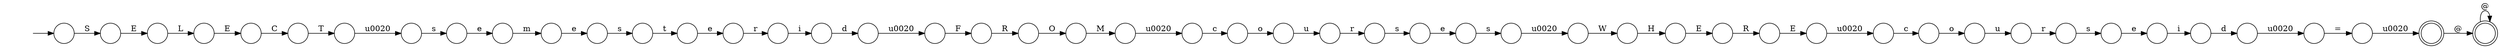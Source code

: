digraph Automaton {
  rankdir = LR;
  0 [shape=doublecircle,label=""];
  0 -> 9 [label="@"]
  1 [shape=circle,label=""];
  1 -> 23 [label="O"]
  2 [shape=circle,label=""];
  2 -> 49 [label="\u0020"]
  3 [shape=circle,label=""];
  3 -> 16 [label="L"]
  4 [shape=circle,label=""];
  4 -> 41 [label="s"]
  5 [shape=circle,label=""];
  5 -> 13 [label="C"]
  6 [shape=circle,label=""];
  6 -> 10 [label="o"]
  7 [shape=circle,label=""];
  7 -> 26 [label="R"]
  8 [shape=circle,label=""];
  initial [shape=plaintext,label=""];
  initial -> 8
  8 -> 40 [label="S"]
  9 [shape=doublecircle,label=""];
  9 -> 9 [label="@"]
  10 [shape=circle,label=""];
  10 -> 33 [label="u"]
  11 [shape=circle,label=""];
  11 -> 17 [label="e"]
  12 [shape=circle,label=""];
  12 -> 30 [label="="]
  13 [shape=circle,label=""];
  13 -> 21 [label="T"]
  14 [shape=circle,label=""];
  14 -> 28 [label="s"]
  15 [shape=circle,label=""];
  15 -> 7 [label="E"]
  16 [shape=circle,label=""];
  16 -> 5 [label="E"]
  17 [shape=circle,label=""];
  17 -> 36 [label="r"]
  18 [shape=circle,label=""];
  18 -> 19 [label="d"]
  19 [shape=circle,label=""];
  19 -> 45 [label="\u0020"]
  20 [shape=circle,label=""];
  20 -> 35 [label="m"]
  21 [shape=circle,label=""];
  21 -> 38 [label="\u0020"]
  22 [shape=circle,label=""];
  22 -> 43 [label="\u0020"]
  23 [shape=circle,label=""];
  23 -> 24 [label="M"]
  24 [shape=circle,label=""];
  24 -> 37 [label="\u0020"]
  25 [shape=circle,label=""];
  25 -> 12 [label="\u0020"]
  26 [shape=circle,label=""];
  26 -> 2 [label="E"]
  27 [shape=circle,label=""];
  27 -> 22 [label="s"]
  28 [shape=circle,label=""];
  28 -> 27 [label="e"]
  29 [shape=circle,label=""];
  29 -> 1 [label="R"]
  30 [shape=circle,label=""];
  30 -> 0 [label="\u0020"]
  31 [shape=circle,label=""];
  31 -> 20 [label="e"]
  32 [shape=circle,label=""];
  32 -> 11 [label="t"]
  33 [shape=circle,label=""];
  33 -> 14 [label="r"]
  34 [shape=circle,label=""];
  34 -> 32 [label="s"]
  35 [shape=circle,label=""];
  35 -> 34 [label="e"]
  36 [shape=circle,label=""];
  36 -> 18 [label="i"]
  37 [shape=circle,label=""];
  37 -> 6 [label="c"]
  38 [shape=circle,label=""];
  38 -> 31 [label="s"]
  39 [shape=circle,label=""];
  39 -> 46 [label="o"]
  40 [shape=circle,label=""];
  40 -> 3 [label="E"]
  41 [shape=circle,label=""];
  41 -> 48 [label="e"]
  42 [shape=circle,label=""];
  42 -> 25 [label="d"]
  43 [shape=circle,label=""];
  43 -> 47 [label="W"]
  44 [shape=circle,label=""];
  44 -> 4 [label="r"]
  45 [shape=circle,label=""];
  45 -> 29 [label="F"]
  46 [shape=circle,label=""];
  46 -> 44 [label="u"]
  47 [shape=circle,label=""];
  47 -> 15 [label="H"]
  48 [shape=circle,label=""];
  48 -> 42 [label="i"]
  49 [shape=circle,label=""];
  49 -> 39 [label="c"]
}
